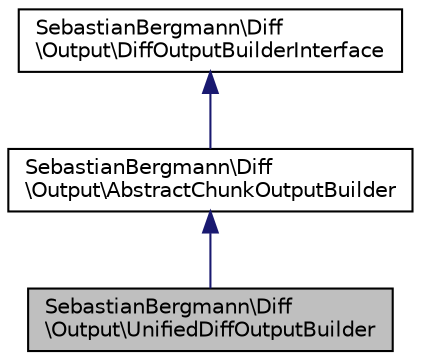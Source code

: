 digraph "SebastianBergmann\Diff\Output\UnifiedDiffOutputBuilder"
{
  edge [fontname="Helvetica",fontsize="10",labelfontname="Helvetica",labelfontsize="10"];
  node [fontname="Helvetica",fontsize="10",shape=record];
  Node3 [label="SebastianBergmann\\Diff\l\\Output\\UnifiedDiffOutputBuilder",height=0.2,width=0.4,color="black", fillcolor="grey75", style="filled", fontcolor="black"];
  Node4 -> Node3 [dir="back",color="midnightblue",fontsize="10",style="solid",fontname="Helvetica"];
  Node4 [label="SebastianBergmann\\Diff\l\\Output\\AbstractChunkOutputBuilder",height=0.2,width=0.4,color="black", fillcolor="white", style="filled",URL="$classSebastianBergmann_1_1Diff_1_1Output_1_1AbstractChunkOutputBuilder.html"];
  Node5 -> Node4 [dir="back",color="midnightblue",fontsize="10",style="solid",fontname="Helvetica"];
  Node5 [label="SebastianBergmann\\Diff\l\\Output\\DiffOutputBuilderInterface",height=0.2,width=0.4,color="black", fillcolor="white", style="filled",URL="$interfaceSebastianBergmann_1_1Diff_1_1Output_1_1DiffOutputBuilderInterface.html"];
}
